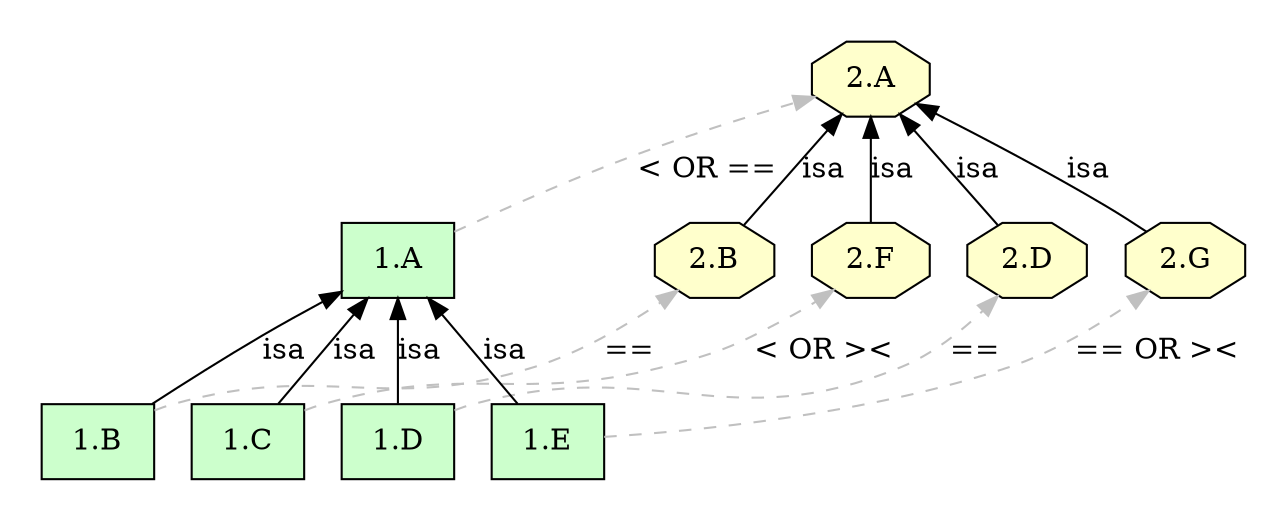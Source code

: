 digraph {
rankdir = BT
subgraph cluster_t1 {
style=invis;
node [shape=box style="filled" fillcolor="#CCFFCC"];
"1.A";
"1.B";
"1.C";
"1.D";
"1.E";
"1.B" -> "1.A" [label=isa, color=black];
"1.C" -> "1.A" [label=isa, color=black];
"1.D" -> "1.A" [label=isa, color=black];
"1.E" -> "1.A" [label=isa, color=black];
}
subgraph cluster_t2 {
style=invis;
node [shape=octagon style="filled" fillcolor="#FFFFCC"];
"2.A";
"2.B";
"2.D";
"2.F";
"2.G";
"2.B" -> "2.A" [label=isa, color=black];
"2.D" -> "2.A" [label=isa, color=black];
"2.F" -> "2.A" [label=isa, color=black];
"2.G" -> "2.A" [label=isa, color=black];
}
"1.A" -> "2.A" [color=grey, style=dashed, label="< OR =="];
"1.B" -> "2.B" [color=grey, style=dashed, label="=="];
"1.C" -> "2.F" [color=grey, style=dashed, label="< OR ><"];
"1.D" -> "2.D" [color=grey, style=dashed, label="=="];
"1.E" -> "2.G" [color=grey, style=dashed, label="== OR ><"];
}